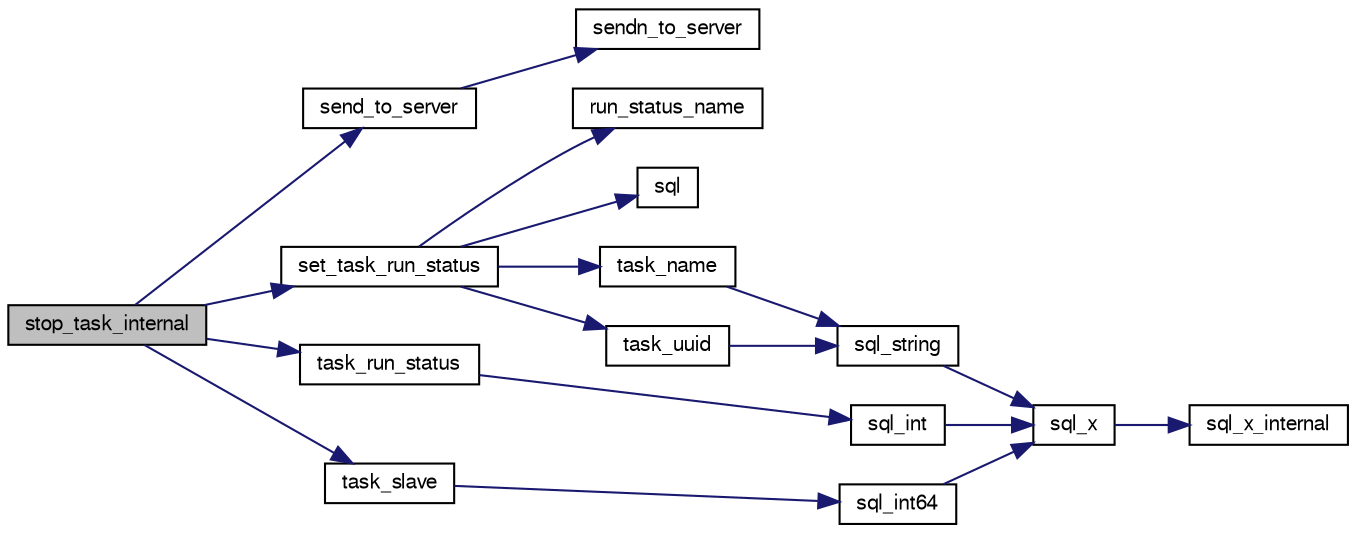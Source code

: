 digraph G
{
  bgcolor="transparent";
  edge [fontname="FreeSans",fontsize="10",labelfontname="FreeSans",labelfontsize="10"];
  node [fontname="FreeSans",fontsize="10",shape=record];
  rankdir=LR;
  Node1 [label="stop_task_internal",height=0.2,width=0.4,color="black", fillcolor="grey75", style="filled" fontcolor="black"];
  Node1 -> Node2 [color="midnightblue",fontsize="10",style="solid",fontname="FreeSans"];
  Node2 [label="send_to_server",height=0.2,width=0.4,color="black",URL="$ovas-mngr-comm_8c.html#a5e8ebd680f5948035731df580f52bbab",tooltip="Send a message to the server."];
  Node2 -> Node3 [color="midnightblue",fontsize="10",style="solid",fontname="FreeSans"];
  Node3 [label="sendn_to_server",height=0.2,width=0.4,color="black",URL="$ovas-mngr-comm_8c.html#a89091612280184720ea4258373546e6a",tooltip="Send a number of bytes to the server."];
  Node1 -> Node4 [color="midnightblue",fontsize="10",style="solid",fontname="FreeSans"];
  Node4 [label="set_task_run_status",height=0.2,width=0.4,color="black",URL="$manage_8h.html#a8607acfa50914954cc41f17d045775e6",tooltip="Set the run state of a task."];
  Node4 -> Node5 [color="midnightblue",fontsize="10",style="solid",fontname="FreeSans"];
  Node5 [label="run_status_name",height=0.2,width=0.4,color="black",URL="$manage_8c.html#a8fd61b9a4fc00435cccfc0a13dba3378",tooltip="Get the name of a run status."];
  Node4 -> Node6 [color="midnightblue",fontsize="10",style="solid",fontname="FreeSans"];
  Node6 [label="sql",height=0.2,width=0.4,color="black",URL="$sql_8c.html#ab30e7346a835f4a3edce6f03e16189a8",tooltip="Perform an SQL statement, retrying if database is busy or locked."];
  Node4 -> Node7 [color="midnightblue",fontsize="10",style="solid",fontname="FreeSans"];
  Node7 [label="task_name",height=0.2,width=0.4,color="black",URL="$manage_8h.html#a721a440abdd3dfcf69c768e2fcaa6049",tooltip="Return the name of a task."];
  Node7 -> Node8 [color="midnightblue",fontsize="10",style="solid",fontname="FreeSans"];
  Node8 [label="sql_string",height=0.2,width=0.4,color="black",URL="$sql_8c.html#a2666d27f1435fe9af46780748f44c492",tooltip="Get a particular cell from a SQL query, as an string."];
  Node8 -> Node9 [color="midnightblue",fontsize="10",style="solid",fontname="FreeSans"];
  Node9 [label="sql_x",height=0.2,width=0.4,color="black",URL="$sql_8c.html#ab63ed51752618d573ed942351af63511",tooltip="Get a particular cell from a SQL query."];
  Node9 -> Node10 [color="midnightblue",fontsize="10",style="solid",fontname="FreeSans"];
  Node10 [label="sql_x_internal",height=0.2,width=0.4,color="black",URL="$sql_8c.html#a848a1089772551bf731c98ef87566f1f",tooltip="Get a particular cell from a SQL query."];
  Node4 -> Node11 [color="midnightblue",fontsize="10",style="solid",fontname="FreeSans"];
  Node11 [label="task_uuid",height=0.2,width=0.4,color="black",URL="$manage_8h.html#a7c5ca575001be2933e3ad2af24678f47",tooltip="Return the UUID of a task."];
  Node11 -> Node8 [color="midnightblue",fontsize="10",style="solid",fontname="FreeSans"];
  Node1 -> Node12 [color="midnightblue",fontsize="10",style="solid",fontname="FreeSans"];
  Node12 [label="task_run_status",height=0.2,width=0.4,color="black",URL="$manage_8h.html#a6ee81446351e254b95a54483210f1ada",tooltip="Return the run state of a task."];
  Node12 -> Node13 [color="midnightblue",fontsize="10",style="solid",fontname="FreeSans"];
  Node13 [label="sql_int",height=0.2,width=0.4,color="black",URL="$sql_8c.html#a6305a16af4d5ab584b4611d5b5b812fb",tooltip="Get a particular cell from a SQL query, as an int."];
  Node13 -> Node9 [color="midnightblue",fontsize="10",style="solid",fontname="FreeSans"];
  Node1 -> Node14 [color="midnightblue",fontsize="10",style="solid",fontname="FreeSans"];
  Node14 [label="task_slave",height=0.2,width=0.4,color="black",URL="$manage_8h.html#a0b79ecf3268de5bb8ce97a805f3b5c51",tooltip="Return the slave of a task."];
  Node14 -> Node15 [color="midnightblue",fontsize="10",style="solid",fontname="FreeSans"];
  Node15 [label="sql_int64",height=0.2,width=0.4,color="black",URL="$sql_8c.html#a50fc1089978be8363ad4c0316db3ec1e",tooltip="Get a particular cell from a SQL query, as an int64."];
  Node15 -> Node9 [color="midnightblue",fontsize="10",style="solid",fontname="FreeSans"];
}
